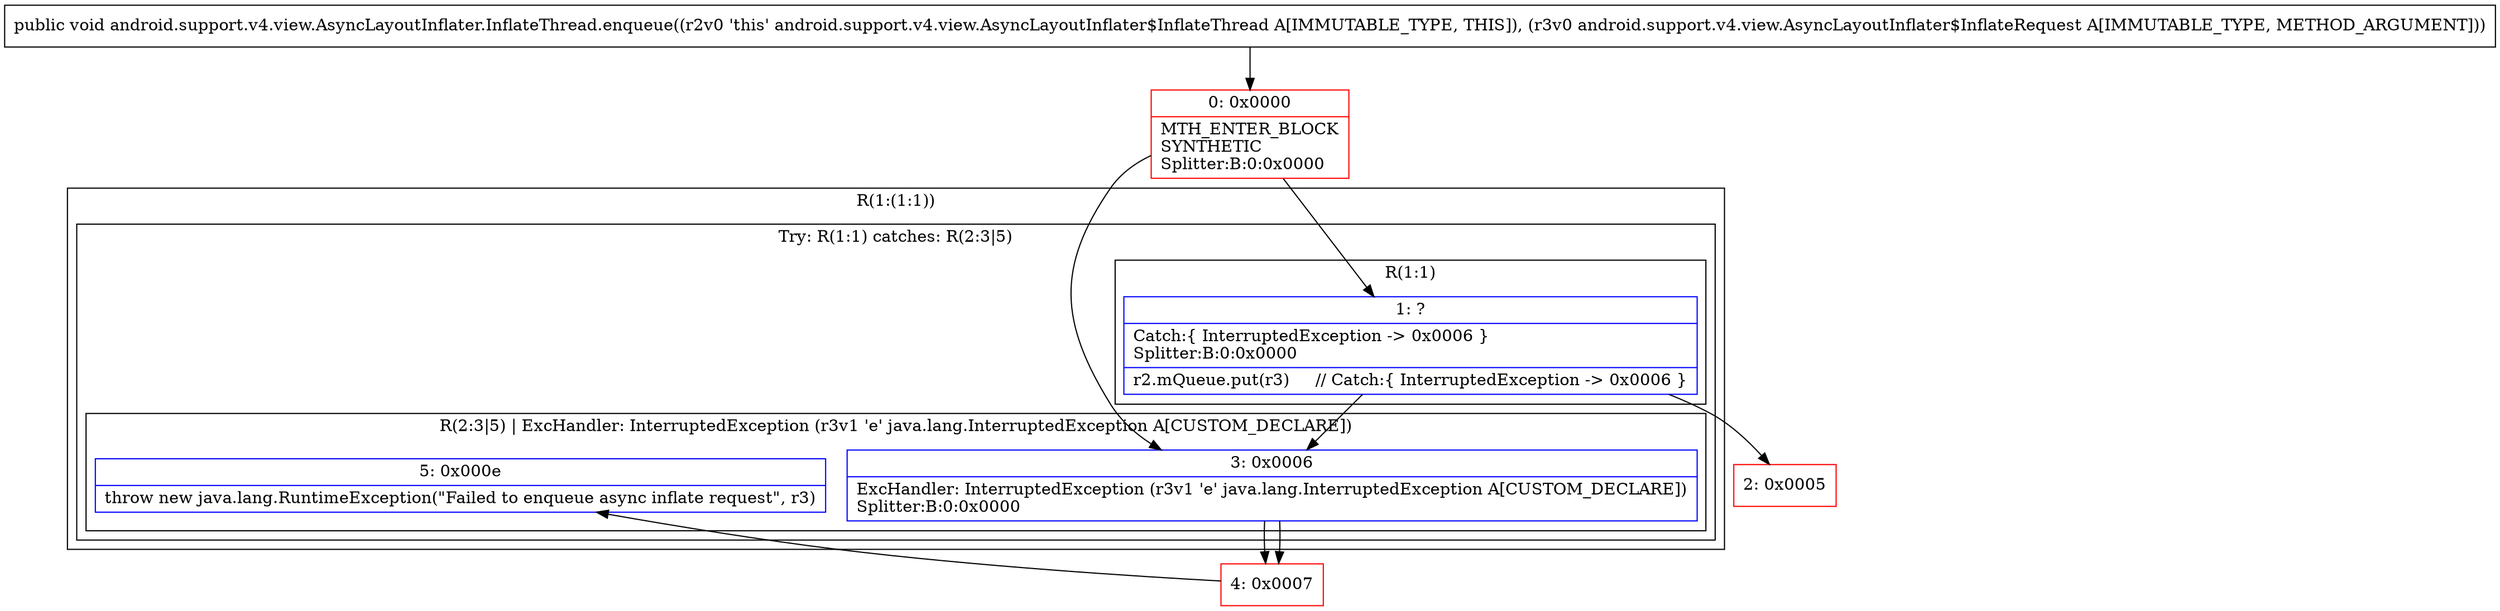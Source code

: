 digraph "CFG forandroid.support.v4.view.AsyncLayoutInflater.InflateThread.enqueue(Landroid\/support\/v4\/view\/AsyncLayoutInflater$InflateRequest;)V" {
subgraph cluster_Region_1065113469 {
label = "R(1:(1:1))";
node [shape=record,color=blue];
subgraph cluster_TryCatchRegion_139482268 {
label = "Try: R(1:1) catches: R(2:3|5)";
node [shape=record,color=blue];
subgraph cluster_Region_1748508780 {
label = "R(1:1)";
node [shape=record,color=blue];
Node_1 [shape=record,label="{1\:\ ?|Catch:\{ InterruptedException \-\> 0x0006 \}\lSplitter:B:0:0x0000\l|r2.mQueue.put(r3)     \/\/ Catch:\{ InterruptedException \-\> 0x0006 \}\l}"];
}
subgraph cluster_Region_1958794354 {
label = "R(2:3|5) | ExcHandler: InterruptedException (r3v1 'e' java.lang.InterruptedException A[CUSTOM_DECLARE])\l";
node [shape=record,color=blue];
Node_3 [shape=record,label="{3\:\ 0x0006|ExcHandler: InterruptedException (r3v1 'e' java.lang.InterruptedException A[CUSTOM_DECLARE])\lSplitter:B:0:0x0000\l}"];
Node_5 [shape=record,label="{5\:\ 0x000e|throw new java.lang.RuntimeException(\"Failed to enqueue async inflate request\", r3)\l}"];
}
}
}
subgraph cluster_Region_1958794354 {
label = "R(2:3|5) | ExcHandler: InterruptedException (r3v1 'e' java.lang.InterruptedException A[CUSTOM_DECLARE])\l";
node [shape=record,color=blue];
Node_3 [shape=record,label="{3\:\ 0x0006|ExcHandler: InterruptedException (r3v1 'e' java.lang.InterruptedException A[CUSTOM_DECLARE])\lSplitter:B:0:0x0000\l}"];
Node_5 [shape=record,label="{5\:\ 0x000e|throw new java.lang.RuntimeException(\"Failed to enqueue async inflate request\", r3)\l}"];
}
Node_0 [shape=record,color=red,label="{0\:\ 0x0000|MTH_ENTER_BLOCK\lSYNTHETIC\lSplitter:B:0:0x0000\l}"];
Node_2 [shape=record,color=red,label="{2\:\ 0x0005}"];
Node_4 [shape=record,color=red,label="{4\:\ 0x0007}"];
MethodNode[shape=record,label="{public void android.support.v4.view.AsyncLayoutInflater.InflateThread.enqueue((r2v0 'this' android.support.v4.view.AsyncLayoutInflater$InflateThread A[IMMUTABLE_TYPE, THIS]), (r3v0 android.support.v4.view.AsyncLayoutInflater$InflateRequest A[IMMUTABLE_TYPE, METHOD_ARGUMENT])) }"];
MethodNode -> Node_0;
Node_1 -> Node_2;
Node_1 -> Node_3;
Node_3 -> Node_4;
Node_3 -> Node_4;
Node_0 -> Node_1;
Node_0 -> Node_3;
Node_4 -> Node_5;
}

